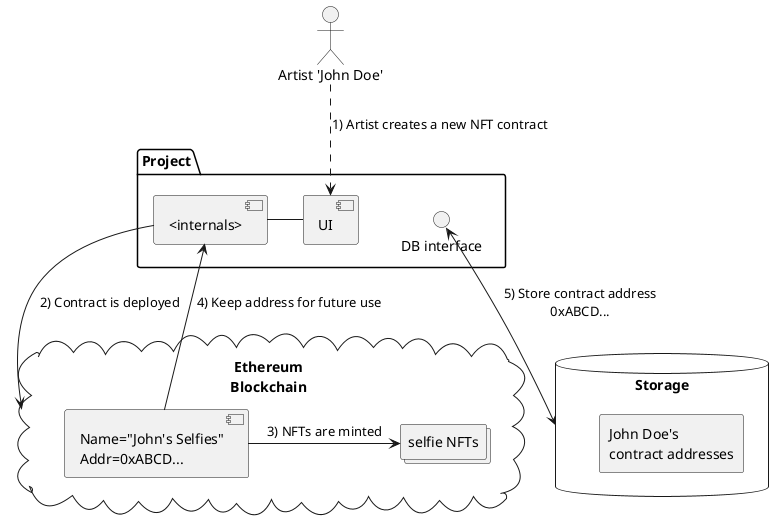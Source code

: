 @startuml

skinparam componentStyle rectangle

actor "Artist 'John Doe'" as artist

database Storage {
    component [John Doe's\ncontract addresses] as contracts
}

skinparam componentStyle default

package Project {
    component [UI] as ui 
    component [<internals>] as internals
    interface "DB interface" as db
    ui - internals
}

cloud Ethereum\nBlockchain as blockchain {
    component contract [Name="John's Selfies"
    Addr=0xABCD...] 
    
    collections "selfie NFTs" as nfts
    
}


artist ..> ui : 1) Artist creates a new NFT contract
internals --> blockchain : 2) Contract is deployed
contract -> nfts : 3) NFTs are minted
contract --> internals : 4) Keep address for future use
db <--> Storage : 5) Store contract address\n0xABCD...


@enduml
